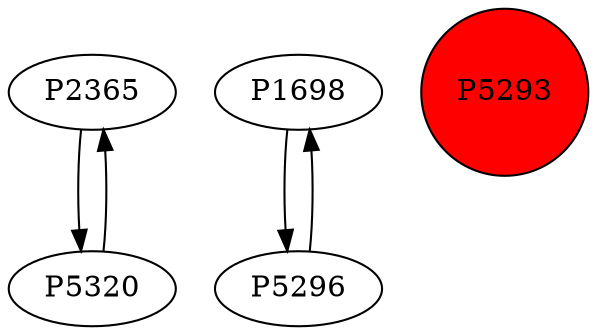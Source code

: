 digraph {
	P2365 -> P5320
	P1698 -> P5296
	P5320 -> P2365
	P5296 -> P1698
	P5293 [shape=circle]
	P5293 [style=filled]
	P5293 [fillcolor=red]
}